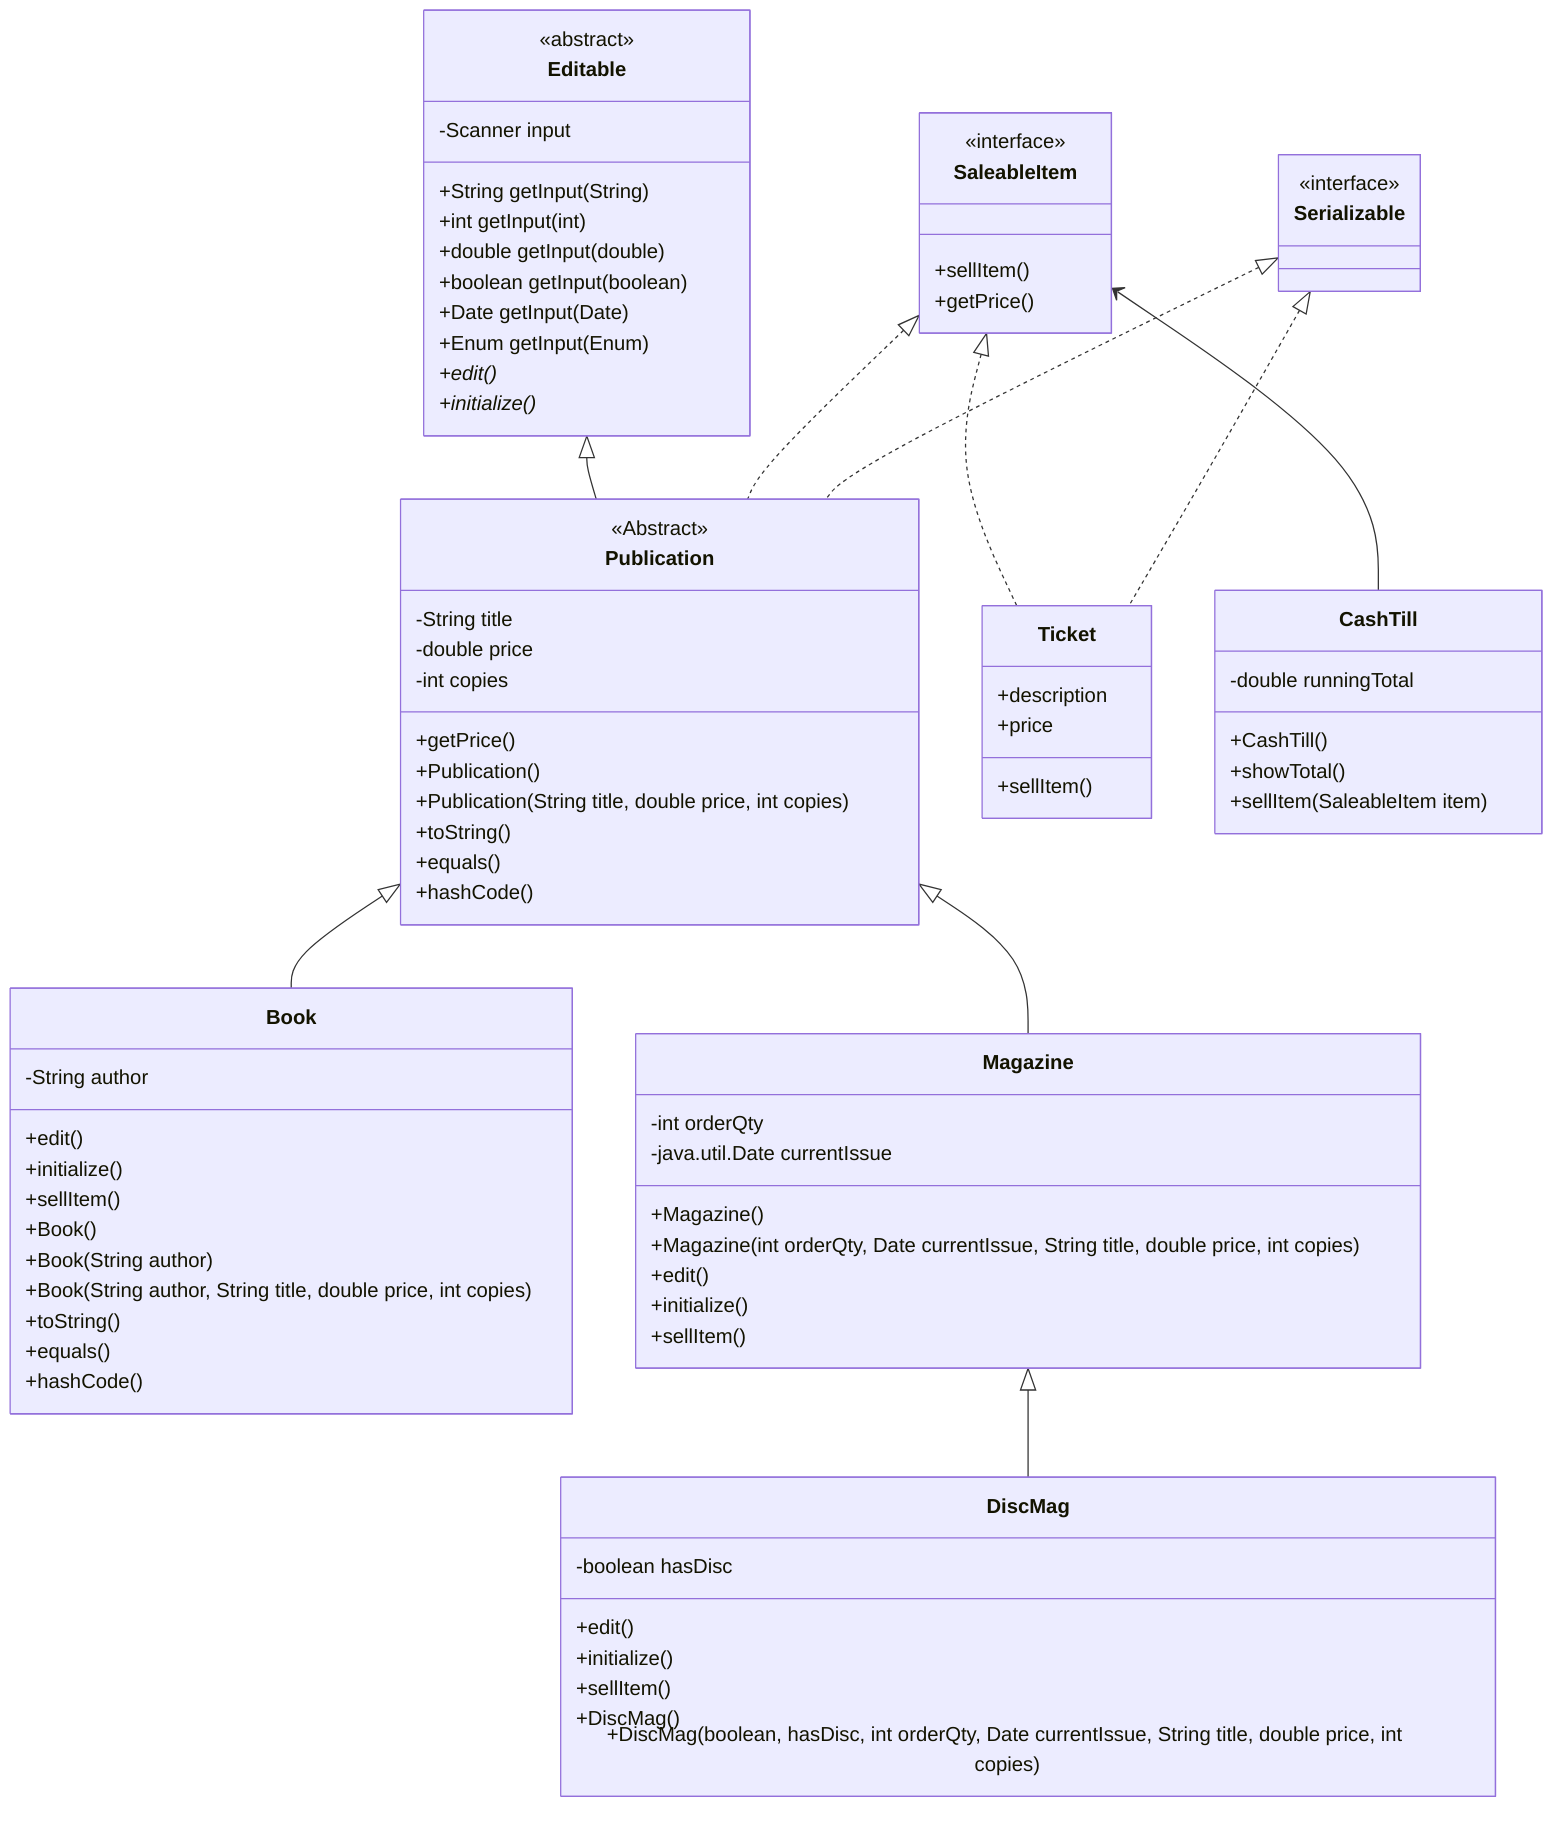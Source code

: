 classDiagram
    Editable <|--Publication
    Publication <|-- Book
    Publication <|-- Magazine
    Magazine <|-- DiscMag
    SaleableItem <|.. Publication
    Serializable <|.. Publication
    SaleableItem <|.. Ticket
    Serializable <|.. Ticket
    SaleableItem <-- CashTill

    class Serializable{
        <<interface>>
    }
    class Ticket{
        +description
        +price
        +sellItem()
    }
    class Editable{
        <<abstract>>
        -Scanner input
        +String getInput(String)
        +int getInput(int)
        +double getInput(double)
        +boolean getInput(boolean)
        +Date getInput(Date)
        +Enum getInput(Enum)
        +edit()*
        +initialize()*

    }
    class Publication{
        <<Abstract>>
        -String title
        -double price
        -int copies
        +getPrice()

        +Publication()
        +Publication(String title, double price, int copies)
        +toString()
        +equals()
        +hashCode()

    }
    class Book{
        -String author
        +edit()
        +initialize()
        +sellItem()

        +Book()
        +Book(String author)
        +Book(String author, String title, double price, int copies)
        +toString()
        +equals()
        +hashCode()

    }
    class Magazine{
        -int orderQty
        -java.util.Date currentIssue

        +Magazine()
        +Magazine(int orderQty, Date currentIssue, String title, double price, int copies)

        +edit()
        +initialize()
        +sellItem()
    }
    class DiscMag{
        -boolean hasDisc
        +edit()
        +initialize()
        +sellItem()

        +DiscMag()
        +DiscMag(boolean, hasDisc, int orderQty, Date currentIssue, String title, double price, int copies)

    }
    class CashTill{
        -double runningTotal
        +CashTill()
        +showTotal()
        +sellItem(SaleableItem item)
    }
    class SaleableItem {
        <<interface>>
        +sellItem()
        +getPrice()

    }
